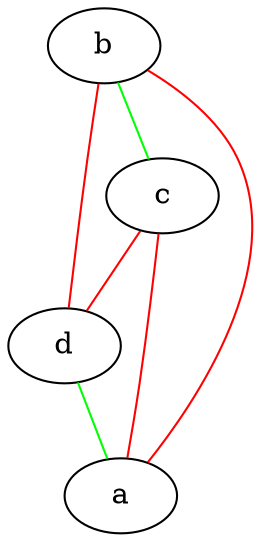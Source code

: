 strict graph {


	"b" [  weight=0 ];

	"b" -- "d" [ color="red",  weight=0 ];

	"b" -- "c" [ color="green",  weight=0 ];

	"b" -- "a" [ color="red",  weight=0 ];

	"c" [  weight=0 ];

	"c" -- "a" [ color="red",  weight=0 ];

	"c" -- "b" [ color="green",  weight=0 ];

	"c" -- "d" [ color="red",  weight=0 ];

	"d" [  weight=0 ];

	"d" -- "c" [ color="red",  weight=0 ];

	"d" -- "b" [ color="red",  weight=0 ];

	"d" -- "a" [ color="green",  weight=0 ];

	"a" [  weight=0 ];

	"a" -- "b" [ color="red",  weight=0 ];

	"a" -- "c" [ color="red",  weight=0 ];

	"a" -- "d" [ color="green",  weight=0 ];

}
